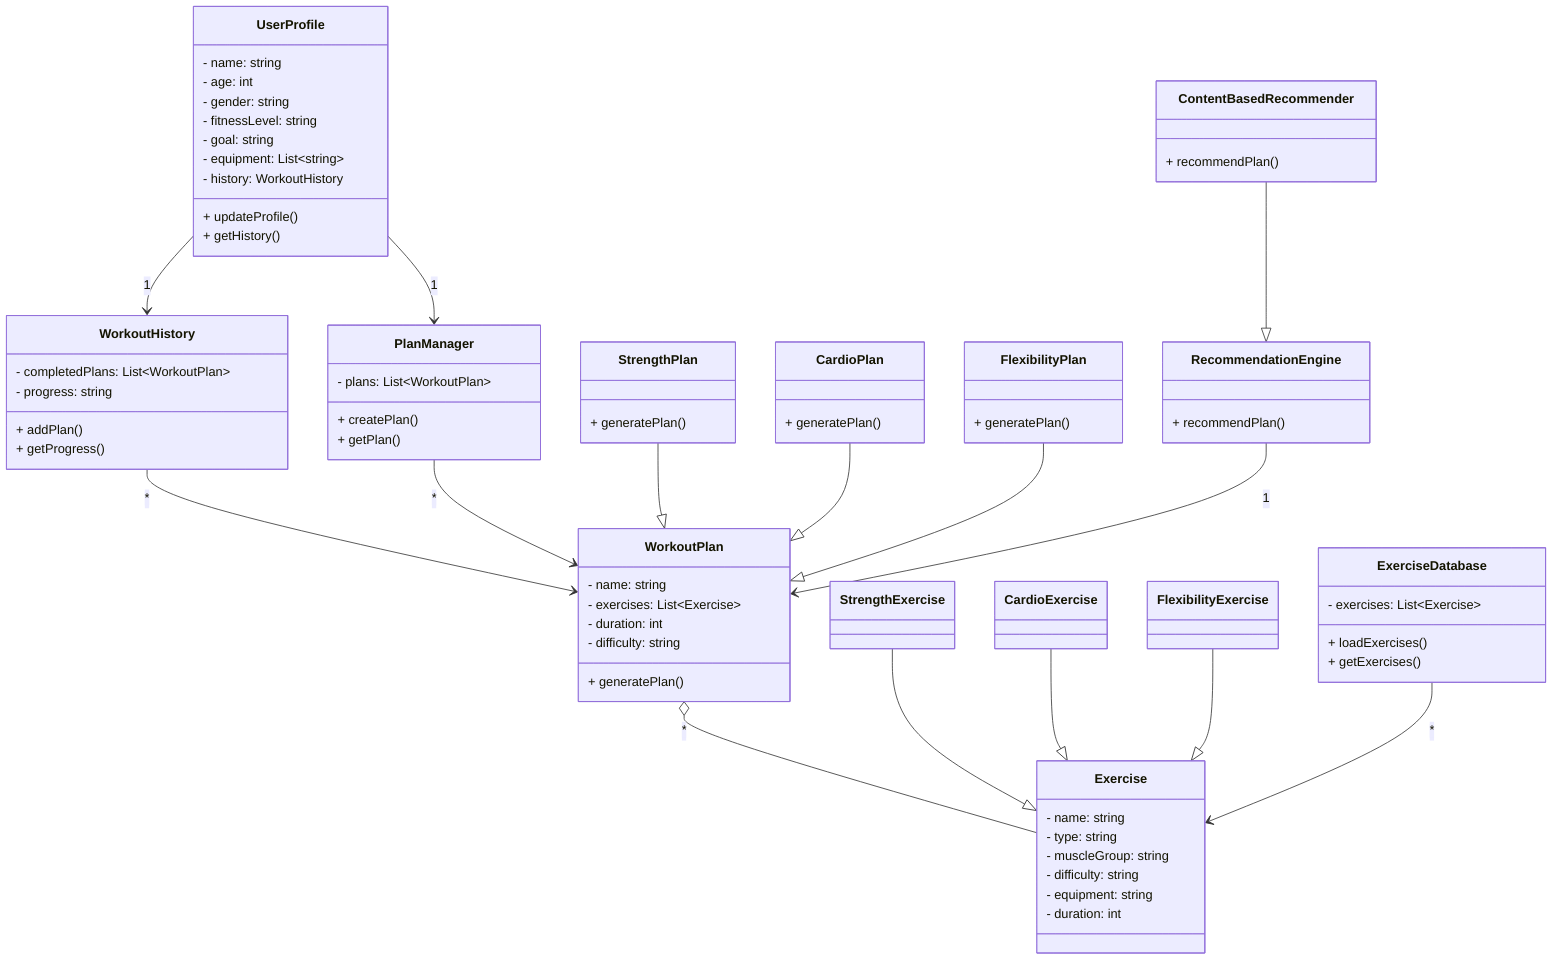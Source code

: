 classDiagram
    class UserProfile {
        - name: string
        - age: int
        - gender: string
        - fitnessLevel: string
        - goal: string
        - equipment: List~string~
        - history: WorkoutHistory
        + updateProfile()
        + getHistory()
    }
    class WorkoutHistory {
        - completedPlans: List~WorkoutPlan~
        - progress: string
        + addPlan()
        + getProgress()
    }
    class PlanManager {
        - plans: List~WorkoutPlan~
        + createPlan()
        + getPlan()
    }
    class WorkoutPlan {
        - name: string
        - exercises: List~Exercise~
        - duration: int
        - difficulty: string
        + generatePlan()
    }
    class Exercise {
        - name: string
        - type: string
        - muscleGroup: string
        - difficulty: string
        - equipment: string
        - duration: int
    }
    class StrengthPlan {
        + generatePlan()
    }
    class CardioPlan {
        + generatePlan()
    }
    class FlexibilityPlan {
        + generatePlan()
    }
    class StrengthExercise {
    }
    class CardioExercise {
    }
    class FlexibilityExercise {
    }
    class RecommendationEngine {
        + recommendPlan()
    }
    class ContentBasedRecommender {
        + recommendPlan()
    }
    class ExerciseDatabase {
        - exercises: List~Exercise~
        + loadExercises()
        + getExercises()
    }
    
    UserProfile --> WorkoutHistory : 1
    UserProfile --> PlanManager : 1
    WorkoutHistory --> WorkoutPlan : *
    PlanManager --> WorkoutPlan : *
    WorkoutPlan o-- Exercise : *
    StrengthPlan --|> WorkoutPlan
    CardioPlan --|> WorkoutPlan
    FlexibilityPlan --|> WorkoutPlan
    StrengthExercise --|> Exercise
    CardioExercise --|> Exercise
    FlexibilityExercise --|> Exercise
    ContentBasedRecommender --|> RecommendationEngine
    RecommendationEngine --> WorkoutPlan : 1
    ExerciseDatabase --> Exercise : *
